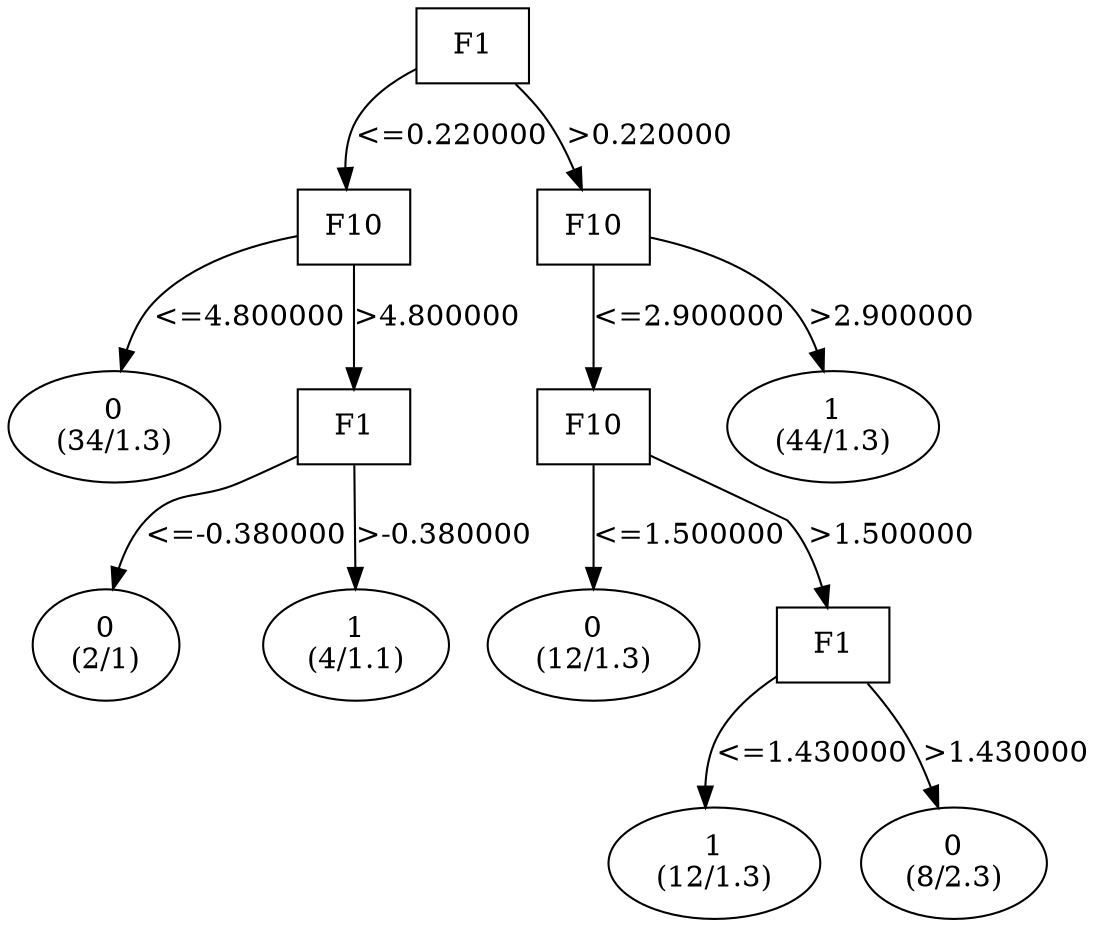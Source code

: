 digraph YaDT {
n0 [ shape=box, label="F1\n"]
n0 -> n1 [label="<=0.220000"]
n1 [ shape=box, label="F10\n"]
n1 -> n2 [label="<=4.800000"]
n2 [ shape=ellipse, label="0\n(34/1.3)"]
n1 -> n3 [label=">4.800000"]
n3 [ shape=box, label="F1\n"]
n3 -> n4 [label="<=-0.380000"]
n4 [ shape=ellipse, label="0\n(2/1)"]
n3 -> n5 [label=">-0.380000"]
n5 [ shape=ellipse, label="1\n(4/1.1)"]
n0 -> n8 [label=">0.220000"]
n8 [ shape=box, label="F10\n"]
n8 -> n9 [label="<=2.900000"]
n9 [ shape=box, label="F10\n"]
n9 -> n10 [label="<=1.500000"]
n10 [ shape=ellipse, label="0\n(12/1.3)"]
n9 -> n11 [label=">1.500000"]
n11 [ shape=box, label="F1\n"]
n11 -> n12 [label="<=1.430000"]
n12 [ shape=ellipse, label="1\n(12/1.3)"]
n11 -> n13 [label=">1.430000"]
n13 [ shape=ellipse, label="0\n(8/2.3)"]
n8 -> n16 [label=">2.900000"]
n16 [ shape=ellipse, label="1\n(44/1.3)"]
}
